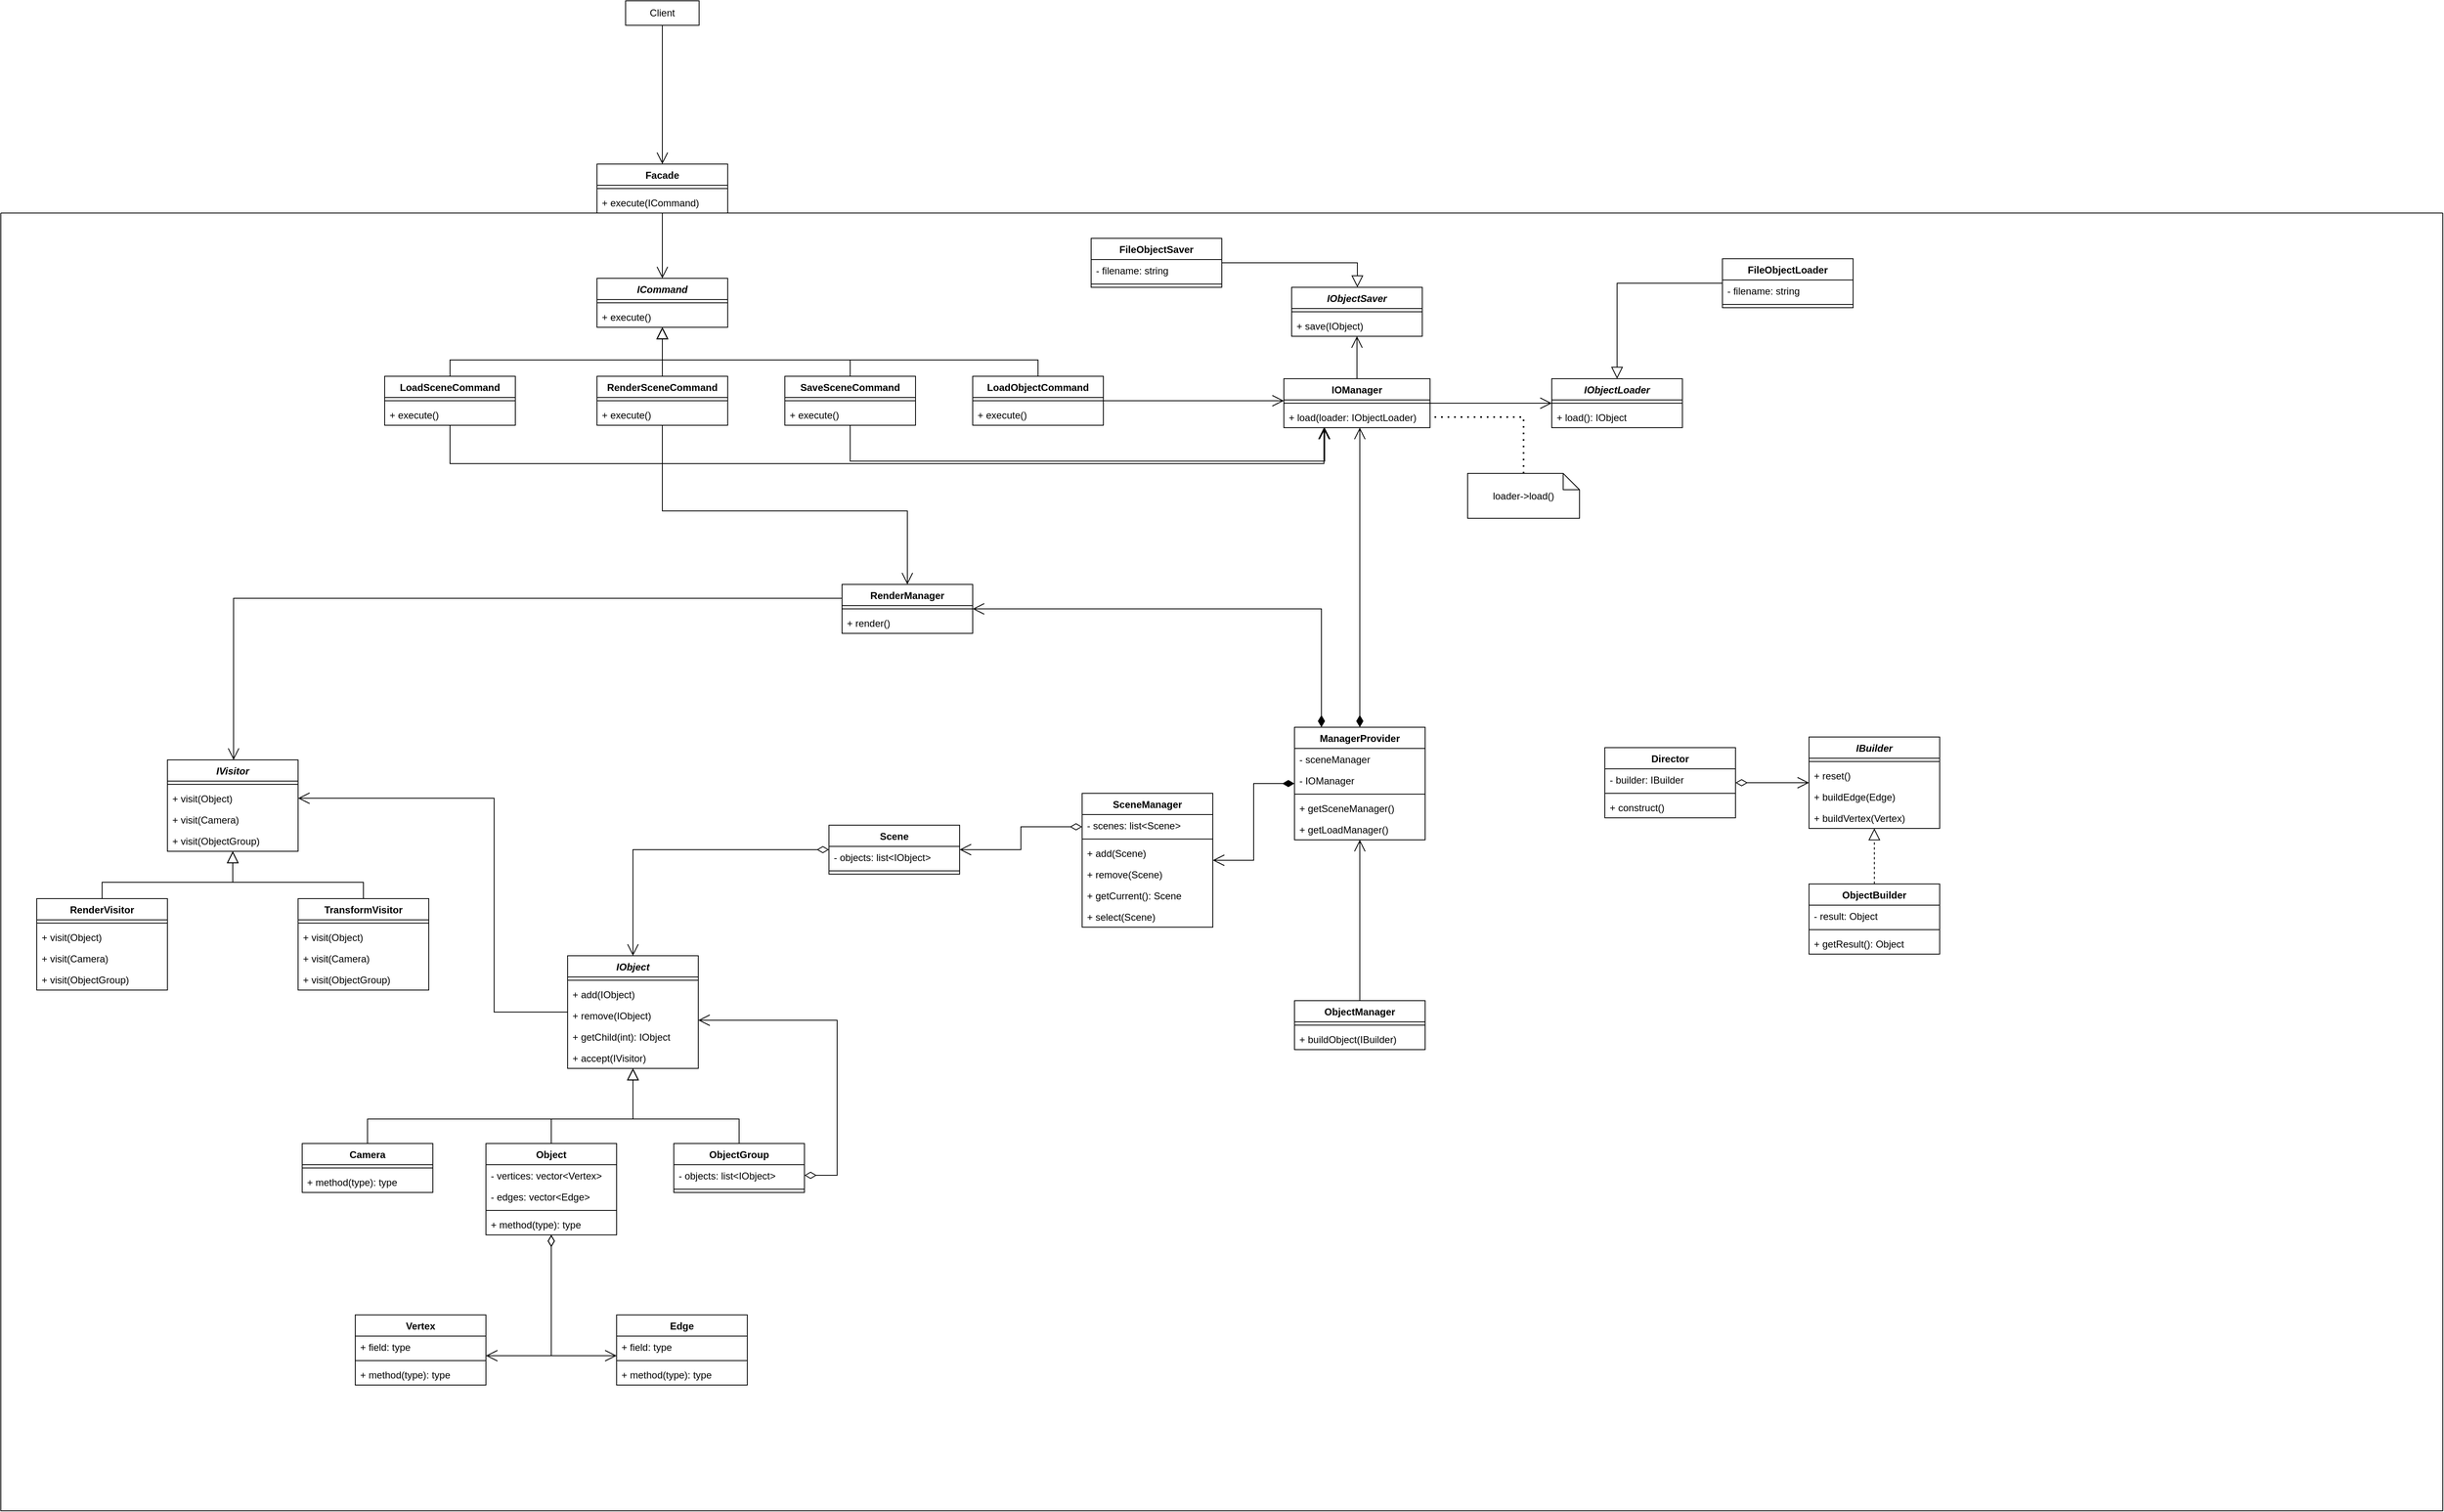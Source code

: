 <mxfile version="17.4.2" type="device"><diagram id="G_Q_PMHw7fxnpR6JD6iH" name="Page-1"><mxGraphModel dx="4063" dy="3311" grid="0" gridSize="10" guides="1" tooltips="1" connect="1" arrows="1" fold="1" page="0" pageScale="1" pageWidth="850" pageHeight="1100" math="0" shadow="0"><root><mxCell id="0"/><mxCell id="1" parent="0"/><mxCell id="bB6vlRDiRzzj8Xv2klCE-108" value="" style="swimlane;startSize=0;movable=0;" vertex="1" parent="1"><mxGeometry x="50" y="-310" width="2990" height="1590" as="geometry"/></mxCell><mxCell id="bB6vlRDiRzzj8Xv2klCE-117" value="ICommand" style="swimlane;fontStyle=3;align=center;verticalAlign=top;childLayout=stackLayout;horizontal=1;startSize=26;horizontalStack=0;resizeParent=1;resizeParentMax=0;resizeLast=0;collapsible=1;marginBottom=0;" vertex="1" parent="bB6vlRDiRzzj8Xv2klCE-108"><mxGeometry x="730" y="80" width="160" height="60" as="geometry"/></mxCell><mxCell id="bB6vlRDiRzzj8Xv2klCE-118" value="" style="line;strokeWidth=1;fillColor=none;align=left;verticalAlign=middle;spacingTop=-1;spacingLeft=3;spacingRight=3;rotatable=0;labelPosition=right;points=[];portConstraint=eastwest;" vertex="1" parent="bB6vlRDiRzzj8Xv2klCE-117"><mxGeometry y="26" width="160" height="8" as="geometry"/></mxCell><mxCell id="bB6vlRDiRzzj8Xv2klCE-119" value="+ execute()" style="text;strokeColor=none;fillColor=none;align=left;verticalAlign=top;spacingLeft=4;spacingRight=4;overflow=hidden;rotatable=0;points=[[0,0.5],[1,0.5]];portConstraint=eastwest;" vertex="1" parent="bB6vlRDiRzzj8Xv2klCE-117"><mxGeometry y="34" width="160" height="26" as="geometry"/></mxCell><mxCell id="bB6vlRDiRzzj8Xv2klCE-142" style="edgeStyle=orthogonalEdgeStyle;rounded=0;orthogonalLoop=1;jettySize=auto;html=1;startArrow=none;startFill=0;endArrow=block;endFill=0;startSize=12;endSize=12;" edge="1" parent="bB6vlRDiRzzj8Xv2klCE-108" source="bB6vlRDiRzzj8Xv2klCE-121" target="bB6vlRDiRzzj8Xv2klCE-117"><mxGeometry relative="1" as="geometry"><Array as="points"><mxPoint x="550" y="180"/><mxPoint x="810" y="180"/></Array></mxGeometry></mxCell><mxCell id="bB6vlRDiRzzj8Xv2klCE-186" style="edgeStyle=orthogonalEdgeStyle;rounded=0;orthogonalLoop=1;jettySize=auto;html=1;startArrow=none;startFill=0;endArrow=open;endFill=0;startSize=12;endSize=12;" edge="1" parent="bB6vlRDiRzzj8Xv2klCE-108" source="bB6vlRDiRzzj8Xv2klCE-121" target="bB6vlRDiRzzj8Xv2klCE-144"><mxGeometry relative="1" as="geometry"><Array as="points"><mxPoint x="550" y="307"/><mxPoint x="1620" y="307"/></Array></mxGeometry></mxCell><mxCell id="bB6vlRDiRzzj8Xv2klCE-121" value="LoadSceneCommand" style="swimlane;fontStyle=1;align=center;verticalAlign=top;childLayout=stackLayout;horizontal=1;startSize=26;horizontalStack=0;resizeParent=1;resizeParentMax=0;resizeLast=0;collapsible=1;marginBottom=0;" vertex="1" parent="bB6vlRDiRzzj8Xv2klCE-108"><mxGeometry x="470" y="200" width="160" height="60" as="geometry"/></mxCell><mxCell id="bB6vlRDiRzzj8Xv2klCE-122" value="" style="line;strokeWidth=1;fillColor=none;align=left;verticalAlign=middle;spacingTop=-1;spacingLeft=3;spacingRight=3;rotatable=0;labelPosition=right;points=[];portConstraint=eastwest;" vertex="1" parent="bB6vlRDiRzzj8Xv2klCE-121"><mxGeometry y="26" width="160" height="8" as="geometry"/></mxCell><mxCell id="bB6vlRDiRzzj8Xv2klCE-123" value="+ execute()" style="text;strokeColor=none;fillColor=none;align=left;verticalAlign=top;spacingLeft=4;spacingRight=4;overflow=hidden;rotatable=0;points=[[0,0.5],[1,0.5]];portConstraint=eastwest;" vertex="1" parent="bB6vlRDiRzzj8Xv2klCE-121"><mxGeometry y="34" width="160" height="26" as="geometry"/></mxCell><mxCell id="bB6vlRDiRzzj8Xv2klCE-130" style="edgeStyle=orthogonalEdgeStyle;rounded=0;orthogonalLoop=1;jettySize=auto;html=1;startArrow=none;startFill=0;endArrow=block;endFill=0;startSize=12;endSize=12;" edge="1" parent="bB6vlRDiRzzj8Xv2klCE-108" source="bB6vlRDiRzzj8Xv2klCE-124" target="bB6vlRDiRzzj8Xv2klCE-117"><mxGeometry relative="1" as="geometry"/></mxCell><mxCell id="bB6vlRDiRzzj8Xv2klCE-185" style="edgeStyle=orthogonalEdgeStyle;rounded=0;orthogonalLoop=1;jettySize=auto;html=1;startArrow=none;startFill=0;endArrow=open;endFill=0;startSize=12;endSize=12;" edge="1" parent="bB6vlRDiRzzj8Xv2klCE-108" source="bB6vlRDiRzzj8Xv2klCE-124" target="bB6vlRDiRzzj8Xv2klCE-177"><mxGeometry relative="1" as="geometry"><Array as="points"><mxPoint x="810" y="365"/><mxPoint x="1110" y="365"/></Array></mxGeometry></mxCell><mxCell id="bB6vlRDiRzzj8Xv2klCE-124" value="RenderSceneCommand" style="swimlane;fontStyle=1;align=center;verticalAlign=top;childLayout=stackLayout;horizontal=1;startSize=26;horizontalStack=0;resizeParent=1;resizeParentMax=0;resizeLast=0;collapsible=1;marginBottom=0;" vertex="1" parent="bB6vlRDiRzzj8Xv2klCE-108"><mxGeometry x="730" y="200" width="160" height="60" as="geometry"/></mxCell><mxCell id="bB6vlRDiRzzj8Xv2klCE-125" value="" style="line;strokeWidth=1;fillColor=none;align=left;verticalAlign=middle;spacingTop=-1;spacingLeft=3;spacingRight=3;rotatable=0;labelPosition=right;points=[];portConstraint=eastwest;" vertex="1" parent="bB6vlRDiRzzj8Xv2klCE-124"><mxGeometry y="26" width="160" height="8" as="geometry"/></mxCell><mxCell id="bB6vlRDiRzzj8Xv2klCE-126" value="+ execute()" style="text;strokeColor=none;fillColor=none;align=left;verticalAlign=top;spacingLeft=4;spacingRight=4;overflow=hidden;rotatable=0;points=[[0,0.5],[1,0.5]];portConstraint=eastwest;" vertex="1" parent="bB6vlRDiRzzj8Xv2klCE-124"><mxGeometry y="34" width="160" height="26" as="geometry"/></mxCell><mxCell id="bB6vlRDiRzzj8Xv2klCE-132" style="edgeStyle=orthogonalEdgeStyle;rounded=0;orthogonalLoop=1;jettySize=auto;html=1;startArrow=none;startFill=0;endArrow=block;endFill=0;startSize=12;endSize=12;" edge="1" parent="bB6vlRDiRzzj8Xv2klCE-108" source="bB6vlRDiRzzj8Xv2klCE-127" target="bB6vlRDiRzzj8Xv2klCE-117"><mxGeometry relative="1" as="geometry"><Array as="points"><mxPoint x="1270" y="180"/><mxPoint x="810" y="180"/></Array></mxGeometry></mxCell><mxCell id="bB6vlRDiRzzj8Xv2klCE-166" style="edgeStyle=orthogonalEdgeStyle;rounded=0;orthogonalLoop=1;jettySize=auto;html=1;startArrow=none;startFill=0;endArrow=open;endFill=0;startSize=12;endSize=12;" edge="1" parent="bB6vlRDiRzzj8Xv2klCE-108" source="bB6vlRDiRzzj8Xv2klCE-127" target="bB6vlRDiRzzj8Xv2klCE-144"><mxGeometry relative="1" as="geometry"><Array as="points"><mxPoint x="1523" y="230"/><mxPoint x="1523" y="230"/></Array></mxGeometry></mxCell><mxCell id="bB6vlRDiRzzj8Xv2klCE-127" value="LoadObjectCommand" style="swimlane;fontStyle=1;align=center;verticalAlign=top;childLayout=stackLayout;horizontal=1;startSize=26;horizontalStack=0;resizeParent=1;resizeParentMax=0;resizeLast=0;collapsible=1;marginBottom=0;" vertex="1" parent="bB6vlRDiRzzj8Xv2klCE-108"><mxGeometry x="1190" y="200" width="160" height="60" as="geometry"/></mxCell><mxCell id="bB6vlRDiRzzj8Xv2klCE-128" value="" style="line;strokeWidth=1;fillColor=none;align=left;verticalAlign=middle;spacingTop=-1;spacingLeft=3;spacingRight=3;rotatable=0;labelPosition=right;points=[];portConstraint=eastwest;" vertex="1" parent="bB6vlRDiRzzj8Xv2klCE-127"><mxGeometry y="26" width="160" height="8" as="geometry"/></mxCell><mxCell id="bB6vlRDiRzzj8Xv2klCE-129" value="+ execute()" style="text;strokeColor=none;fillColor=none;align=left;verticalAlign=top;spacingLeft=4;spacingRight=4;overflow=hidden;rotatable=0;points=[[0,0.5],[1,0.5]];portConstraint=eastwest;" vertex="1" parent="bB6vlRDiRzzj8Xv2klCE-127"><mxGeometry y="34" width="160" height="26" as="geometry"/></mxCell><mxCell id="bB6vlRDiRzzj8Xv2klCE-143" style="edgeStyle=orthogonalEdgeStyle;rounded=0;orthogonalLoop=1;jettySize=auto;html=1;startArrow=none;startFill=0;endArrow=block;endFill=0;startSize=12;endSize=12;" edge="1" parent="bB6vlRDiRzzj8Xv2klCE-108" source="bB6vlRDiRzzj8Xv2klCE-133" target="bB6vlRDiRzzj8Xv2klCE-117"><mxGeometry relative="1" as="geometry"><Array as="points"><mxPoint x="1040" y="180"/><mxPoint x="810" y="180"/></Array></mxGeometry></mxCell><mxCell id="bB6vlRDiRzzj8Xv2klCE-176" style="edgeStyle=orthogonalEdgeStyle;rounded=0;orthogonalLoop=1;jettySize=auto;html=1;startArrow=none;startFill=0;endArrow=open;endFill=0;startSize=12;endSize=12;" edge="1" parent="bB6vlRDiRzzj8Xv2klCE-108" source="bB6vlRDiRzzj8Xv2klCE-133" target="bB6vlRDiRzzj8Xv2klCE-144"><mxGeometry relative="1" as="geometry"><Array as="points"><mxPoint x="1040" y="304"/><mxPoint x="1621" y="304"/></Array></mxGeometry></mxCell><mxCell id="bB6vlRDiRzzj8Xv2klCE-133" value="SaveSceneCommand" style="swimlane;fontStyle=1;align=center;verticalAlign=top;childLayout=stackLayout;horizontal=1;startSize=26;horizontalStack=0;resizeParent=1;resizeParentMax=0;resizeLast=0;collapsible=1;marginBottom=0;" vertex="1" parent="bB6vlRDiRzzj8Xv2klCE-108"><mxGeometry x="960" y="200" width="160" height="60" as="geometry"/></mxCell><mxCell id="bB6vlRDiRzzj8Xv2klCE-134" value="" style="line;strokeWidth=1;fillColor=none;align=left;verticalAlign=middle;spacingTop=-1;spacingLeft=3;spacingRight=3;rotatable=0;labelPosition=right;points=[];portConstraint=eastwest;" vertex="1" parent="bB6vlRDiRzzj8Xv2klCE-133"><mxGeometry y="26" width="160" height="8" as="geometry"/></mxCell><mxCell id="bB6vlRDiRzzj8Xv2klCE-135" value="+ execute()" style="text;strokeColor=none;fillColor=none;align=left;verticalAlign=top;spacingLeft=4;spacingRight=4;overflow=hidden;rotatable=0;points=[[0,0.5],[1,0.5]];portConstraint=eastwest;" vertex="1" parent="bB6vlRDiRzzj8Xv2klCE-133"><mxGeometry y="34" width="160" height="26" as="geometry"/></mxCell><mxCell id="bB6vlRDiRzzj8Xv2klCE-1" value="Camera" style="swimlane;fontStyle=1;align=center;verticalAlign=top;childLayout=stackLayout;horizontal=1;startSize=26;horizontalStack=0;resizeParent=1;resizeParentMax=0;resizeLast=0;collapsible=1;marginBottom=0;" vertex="1" parent="bB6vlRDiRzzj8Xv2klCE-108"><mxGeometry x="369" y="1140" width="160" height="60" as="geometry"/></mxCell><mxCell id="bB6vlRDiRzzj8Xv2klCE-3" value="" style="line;strokeWidth=1;fillColor=none;align=left;verticalAlign=middle;spacingTop=-1;spacingLeft=3;spacingRight=3;rotatable=0;labelPosition=right;points=[];portConstraint=eastwest;" vertex="1" parent="bB6vlRDiRzzj8Xv2klCE-1"><mxGeometry y="26" width="160" height="8" as="geometry"/></mxCell><mxCell id="bB6vlRDiRzzj8Xv2klCE-4" value="+ method(type): type" style="text;strokeColor=none;fillColor=none;align=left;verticalAlign=top;spacingLeft=4;spacingRight=4;overflow=hidden;rotatable=0;points=[[0,0.5],[1,0.5]];portConstraint=eastwest;" vertex="1" parent="bB6vlRDiRzzj8Xv2klCE-1"><mxGeometry y="34" width="160" height="26" as="geometry"/></mxCell><mxCell id="bB6vlRDiRzzj8Xv2klCE-5" value="IObject" style="swimlane;fontStyle=3;align=center;verticalAlign=top;childLayout=stackLayout;horizontal=1;startSize=26;horizontalStack=0;resizeParent=1;resizeParentMax=0;resizeLast=0;collapsible=1;marginBottom=0;" vertex="1" parent="bB6vlRDiRzzj8Xv2klCE-108"><mxGeometry x="694" y="910" width="160" height="138" as="geometry"/></mxCell><mxCell id="bB6vlRDiRzzj8Xv2klCE-7" value="" style="line;strokeWidth=1;fillColor=none;align=left;verticalAlign=middle;spacingTop=-1;spacingLeft=3;spacingRight=3;rotatable=0;labelPosition=right;points=[];portConstraint=eastwest;" vertex="1" parent="bB6vlRDiRzzj8Xv2klCE-5"><mxGeometry y="26" width="160" height="8" as="geometry"/></mxCell><mxCell id="bB6vlRDiRzzj8Xv2klCE-8" value="+ add(IObject)" style="text;strokeColor=none;fillColor=none;align=left;verticalAlign=top;spacingLeft=4;spacingRight=4;overflow=hidden;rotatable=0;points=[[0,0.5],[1,0.5]];portConstraint=eastwest;" vertex="1" parent="bB6vlRDiRzzj8Xv2klCE-5"><mxGeometry y="34" width="160" height="26" as="geometry"/></mxCell><mxCell id="bB6vlRDiRzzj8Xv2klCE-25" value="+ remove(IObject)" style="text;strokeColor=none;fillColor=none;align=left;verticalAlign=top;spacingLeft=4;spacingRight=4;overflow=hidden;rotatable=0;points=[[0,0.5],[1,0.5]];portConstraint=eastwest;" vertex="1" parent="bB6vlRDiRzzj8Xv2klCE-5"><mxGeometry y="60" width="160" height="26" as="geometry"/></mxCell><mxCell id="bB6vlRDiRzzj8Xv2klCE-26" value="+ getChild(int): IObject" style="text;strokeColor=none;fillColor=none;align=left;verticalAlign=top;spacingLeft=4;spacingRight=4;overflow=hidden;rotatable=0;points=[[0,0.5],[1,0.5]];portConstraint=eastwest;" vertex="1" parent="bB6vlRDiRzzj8Xv2klCE-5"><mxGeometry y="86" width="160" height="26" as="geometry"/></mxCell><mxCell id="bB6vlRDiRzzj8Xv2klCE-54" value="+ accept(IVisitor)" style="text;strokeColor=none;fillColor=none;align=left;verticalAlign=top;spacingLeft=4;spacingRight=4;overflow=hidden;rotatable=0;points=[[0,0.5],[1,0.5]];portConstraint=eastwest;" vertex="1" parent="bB6vlRDiRzzj8Xv2klCE-5"><mxGeometry y="112" width="160" height="26" as="geometry"/></mxCell><mxCell id="bB6vlRDiRzzj8Xv2klCE-28" style="edgeStyle=orthogonalEdgeStyle;rounded=0;orthogonalLoop=1;jettySize=auto;html=1;startArrow=none;startFill=0;endArrow=block;endFill=0;startSize=12;endSize=12;" edge="1" parent="bB6vlRDiRzzj8Xv2klCE-108" source="bB6vlRDiRzzj8Xv2klCE-1" target="bB6vlRDiRzzj8Xv2klCE-5"><mxGeometry relative="1" as="geometry"><Array as="points"><mxPoint x="449" y="1110"/><mxPoint x="774" y="1110"/></Array></mxGeometry></mxCell><mxCell id="bB6vlRDiRzzj8Xv2klCE-27" style="edgeStyle=orthogonalEdgeStyle;rounded=0;orthogonalLoop=1;jettySize=auto;html=1;startArrow=diamondThin;startFill=0;endArrow=open;endFill=0;startSize=12;endSize=12;" edge="1" parent="bB6vlRDiRzzj8Xv2klCE-108" source="bB6vlRDiRzzj8Xv2klCE-9" target="bB6vlRDiRzzj8Xv2klCE-5"><mxGeometry relative="1" as="geometry"/></mxCell><mxCell id="bB6vlRDiRzzj8Xv2klCE-9" value="Scene" style="swimlane;fontStyle=1;align=center;verticalAlign=top;childLayout=stackLayout;horizontal=1;startSize=26;horizontalStack=0;resizeParent=1;resizeParentMax=0;resizeLast=0;collapsible=1;marginBottom=0;" vertex="1" parent="bB6vlRDiRzzj8Xv2klCE-108"><mxGeometry x="1014" y="750" width="160" height="60" as="geometry"/></mxCell><mxCell id="bB6vlRDiRzzj8Xv2klCE-10" value="- objects: list&lt;IObject&gt;" style="text;strokeColor=none;fillColor=none;align=left;verticalAlign=top;spacingLeft=4;spacingRight=4;overflow=hidden;rotatable=0;points=[[0,0.5],[1,0.5]];portConstraint=eastwest;" vertex="1" parent="bB6vlRDiRzzj8Xv2klCE-9"><mxGeometry y="26" width="160" height="26" as="geometry"/></mxCell><mxCell id="bB6vlRDiRzzj8Xv2klCE-11" value="" style="line;strokeWidth=1;fillColor=none;align=left;verticalAlign=middle;spacingTop=-1;spacingLeft=3;spacingRight=3;rotatable=0;labelPosition=right;points=[];portConstraint=eastwest;" vertex="1" parent="bB6vlRDiRzzj8Xv2klCE-9"><mxGeometry y="52" width="160" height="8" as="geometry"/></mxCell><mxCell id="bB6vlRDiRzzj8Xv2klCE-22" style="edgeStyle=orthogonalEdgeStyle;rounded=0;orthogonalLoop=1;jettySize=auto;html=1;startArrow=none;startFill=0;endArrow=block;endFill=0;startSize=12;endSize=12;" edge="1" parent="bB6vlRDiRzzj8Xv2klCE-108" source="bB6vlRDiRzzj8Xv2klCE-13" target="bB6vlRDiRzzj8Xv2klCE-5"><mxGeometry relative="1" as="geometry"><Array as="points"><mxPoint x="674" y="1110"/><mxPoint x="774" y="1110"/></Array></mxGeometry></mxCell><mxCell id="bB6vlRDiRzzj8Xv2klCE-13" value="Object" style="swimlane;fontStyle=1;align=center;verticalAlign=top;childLayout=stackLayout;horizontal=1;startSize=26;horizontalStack=0;resizeParent=1;resizeParentMax=0;resizeLast=0;collapsible=1;marginBottom=0;" vertex="1" parent="bB6vlRDiRzzj8Xv2klCE-108"><mxGeometry x="594" y="1140" width="160" height="112" as="geometry"/></mxCell><mxCell id="bB6vlRDiRzzj8Xv2klCE-71" value="- vertices: vector&lt;Vertex&gt;" style="text;strokeColor=none;fillColor=none;align=left;verticalAlign=top;spacingLeft=4;spacingRight=4;overflow=hidden;rotatable=0;points=[[0,0.5],[1,0.5]];portConstraint=eastwest;" vertex="1" parent="bB6vlRDiRzzj8Xv2klCE-13"><mxGeometry y="26" width="160" height="26" as="geometry"/></mxCell><mxCell id="bB6vlRDiRzzj8Xv2klCE-72" value="- edges: vector&lt;Edge&gt;" style="text;strokeColor=none;fillColor=none;align=left;verticalAlign=top;spacingLeft=4;spacingRight=4;overflow=hidden;rotatable=0;points=[[0,0.5],[1,0.5]];portConstraint=eastwest;" vertex="1" parent="bB6vlRDiRzzj8Xv2klCE-13"><mxGeometry y="52" width="160" height="26" as="geometry"/></mxCell><mxCell id="bB6vlRDiRzzj8Xv2klCE-15" value="" style="line;strokeWidth=1;fillColor=none;align=left;verticalAlign=middle;spacingTop=-1;spacingLeft=3;spacingRight=3;rotatable=0;labelPosition=right;points=[];portConstraint=eastwest;" vertex="1" parent="bB6vlRDiRzzj8Xv2klCE-13"><mxGeometry y="78" width="160" height="8" as="geometry"/></mxCell><mxCell id="bB6vlRDiRzzj8Xv2klCE-16" value="+ method(type): type" style="text;strokeColor=none;fillColor=none;align=left;verticalAlign=top;spacingLeft=4;spacingRight=4;overflow=hidden;rotatable=0;points=[[0,0.5],[1,0.5]];portConstraint=eastwest;" vertex="1" parent="bB6vlRDiRzzj8Xv2klCE-13"><mxGeometry y="86" width="160" height="26" as="geometry"/></mxCell><mxCell id="bB6vlRDiRzzj8Xv2klCE-21" style="edgeStyle=orthogonalEdgeStyle;rounded=0;orthogonalLoop=1;jettySize=auto;html=1;entryX=1;entryY=0.5;entryDx=0;entryDy=0;exitX=1;exitY=0.5;exitDx=0;exitDy=0;endSize=12;startSize=12;endArrow=open;endFill=0;startArrow=diamondThin;startFill=0;" edge="1" parent="bB6vlRDiRzzj8Xv2klCE-108" source="bB6vlRDiRzzj8Xv2klCE-18"><mxGeometry relative="1" as="geometry"><mxPoint x="854" y="989" as="targetPoint"/><Array as="points"><mxPoint x="1024" y="1179"/><mxPoint x="1024" y="989"/></Array></mxGeometry></mxCell><mxCell id="bB6vlRDiRzzj8Xv2klCE-24" style="edgeStyle=orthogonalEdgeStyle;rounded=0;orthogonalLoop=1;jettySize=auto;html=1;exitX=0.5;exitY=0;exitDx=0;exitDy=0;startArrow=none;startFill=0;endArrow=block;endFill=0;startSize=12;endSize=12;" edge="1" parent="bB6vlRDiRzzj8Xv2klCE-108" source="bB6vlRDiRzzj8Xv2klCE-17" target="bB6vlRDiRzzj8Xv2klCE-5"><mxGeometry relative="1" as="geometry"><Array as="points"><mxPoint x="904" y="1110"/><mxPoint x="774" y="1110"/></Array></mxGeometry></mxCell><mxCell id="bB6vlRDiRzzj8Xv2klCE-17" value="ObjectGroup" style="swimlane;fontStyle=1;align=center;verticalAlign=top;childLayout=stackLayout;horizontal=1;startSize=26;horizontalStack=0;resizeParent=1;resizeParentMax=0;resizeLast=0;collapsible=1;marginBottom=0;" vertex="1" parent="bB6vlRDiRzzj8Xv2klCE-108"><mxGeometry x="824" y="1140" width="160" height="60" as="geometry"/></mxCell><mxCell id="bB6vlRDiRzzj8Xv2klCE-18" value="- objects: list&lt;IObject&gt;" style="text;strokeColor=none;fillColor=none;align=left;verticalAlign=top;spacingLeft=4;spacingRight=4;overflow=hidden;rotatable=0;points=[[0,0.5],[1,0.5]];portConstraint=eastwest;" vertex="1" parent="bB6vlRDiRzzj8Xv2klCE-17"><mxGeometry y="26" width="160" height="26" as="geometry"/></mxCell><mxCell id="bB6vlRDiRzzj8Xv2klCE-19" value="" style="line;strokeWidth=1;fillColor=none;align=left;verticalAlign=middle;spacingTop=-1;spacingLeft=3;spacingRight=3;rotatable=0;labelPosition=right;points=[];portConstraint=eastwest;" vertex="1" parent="bB6vlRDiRzzj8Xv2klCE-17"><mxGeometry y="52" width="160" height="8" as="geometry"/></mxCell><mxCell id="bB6vlRDiRzzj8Xv2klCE-29" value="IVisitor" style="swimlane;fontStyle=3;align=center;verticalAlign=top;childLayout=stackLayout;horizontal=1;startSize=26;horizontalStack=0;resizeParent=1;resizeParentMax=0;resizeLast=0;collapsible=1;marginBottom=0;" vertex="1" parent="bB6vlRDiRzzj8Xv2klCE-108"><mxGeometry x="204" y="670" width="160" height="112" as="geometry"/></mxCell><mxCell id="bB6vlRDiRzzj8Xv2klCE-31" value="" style="line;strokeWidth=1;fillColor=none;align=left;verticalAlign=middle;spacingTop=-1;spacingLeft=3;spacingRight=3;rotatable=0;labelPosition=right;points=[];portConstraint=eastwest;" vertex="1" parent="bB6vlRDiRzzj8Xv2klCE-29"><mxGeometry y="26" width="160" height="8" as="geometry"/></mxCell><mxCell id="bB6vlRDiRzzj8Xv2klCE-32" value="+ visit(Object)" style="text;strokeColor=none;fillColor=none;align=left;verticalAlign=top;spacingLeft=4;spacingRight=4;overflow=hidden;rotatable=0;points=[[0,0.5],[1,0.5]];portConstraint=eastwest;" vertex="1" parent="bB6vlRDiRzzj8Xv2klCE-29"><mxGeometry y="34" width="160" height="26" as="geometry"/></mxCell><mxCell id="bB6vlRDiRzzj8Xv2klCE-33" value="+ visit(Camera)" style="text;strokeColor=none;fillColor=none;align=left;verticalAlign=top;spacingLeft=4;spacingRight=4;overflow=hidden;rotatable=0;points=[[0,0.5],[1,0.5]];portConstraint=eastwest;" vertex="1" parent="bB6vlRDiRzzj8Xv2klCE-29"><mxGeometry y="60" width="160" height="26" as="geometry"/></mxCell><mxCell id="bB6vlRDiRzzj8Xv2klCE-34" value="+ visit(ObjectGroup)" style="text;strokeColor=none;fillColor=none;align=left;verticalAlign=top;spacingLeft=4;spacingRight=4;overflow=hidden;rotatable=0;points=[[0,0.5],[1,0.5]];portConstraint=eastwest;" vertex="1" parent="bB6vlRDiRzzj8Xv2klCE-29"><mxGeometry y="86" width="160" height="26" as="geometry"/></mxCell><mxCell id="bB6vlRDiRzzj8Xv2klCE-49" style="edgeStyle=orthogonalEdgeStyle;rounded=0;orthogonalLoop=1;jettySize=auto;html=1;startArrow=none;startFill=0;endArrow=block;endFill=0;startSize=12;endSize=12;" edge="1" parent="bB6vlRDiRzzj8Xv2klCE-108" source="bB6vlRDiRzzj8Xv2klCE-39" target="bB6vlRDiRzzj8Xv2klCE-29"><mxGeometry relative="1" as="geometry"><Array as="points"><mxPoint x="124" y="820"/><mxPoint x="284" y="820"/></Array></mxGeometry></mxCell><mxCell id="bB6vlRDiRzzj8Xv2klCE-39" value="RenderVisitor" style="swimlane;fontStyle=1;align=center;verticalAlign=top;childLayout=stackLayout;horizontal=1;startSize=26;horizontalStack=0;resizeParent=1;resizeParentMax=0;resizeLast=0;collapsible=1;marginBottom=0;" vertex="1" parent="bB6vlRDiRzzj8Xv2klCE-108"><mxGeometry x="44" y="840" width="160" height="112" as="geometry"/></mxCell><mxCell id="bB6vlRDiRzzj8Xv2klCE-40" value="" style="line;strokeWidth=1;fillColor=none;align=left;verticalAlign=middle;spacingTop=-1;spacingLeft=3;spacingRight=3;rotatable=0;labelPosition=right;points=[];portConstraint=eastwest;" vertex="1" parent="bB6vlRDiRzzj8Xv2klCE-39"><mxGeometry y="26" width="160" height="8" as="geometry"/></mxCell><mxCell id="bB6vlRDiRzzj8Xv2klCE-41" value="+ visit(Object)" style="text;strokeColor=none;fillColor=none;align=left;verticalAlign=top;spacingLeft=4;spacingRight=4;overflow=hidden;rotatable=0;points=[[0,0.5],[1,0.5]];portConstraint=eastwest;" vertex="1" parent="bB6vlRDiRzzj8Xv2klCE-39"><mxGeometry y="34" width="160" height="26" as="geometry"/></mxCell><mxCell id="bB6vlRDiRzzj8Xv2klCE-42" value="+ visit(Camera)" style="text;strokeColor=none;fillColor=none;align=left;verticalAlign=top;spacingLeft=4;spacingRight=4;overflow=hidden;rotatable=0;points=[[0,0.5],[1,0.5]];portConstraint=eastwest;" vertex="1" parent="bB6vlRDiRzzj8Xv2klCE-39"><mxGeometry y="60" width="160" height="26" as="geometry"/></mxCell><mxCell id="bB6vlRDiRzzj8Xv2klCE-43" value="+ visit(ObjectGroup)" style="text;strokeColor=none;fillColor=none;align=left;verticalAlign=top;spacingLeft=4;spacingRight=4;overflow=hidden;rotatable=0;points=[[0,0.5],[1,0.5]];portConstraint=eastwest;" vertex="1" parent="bB6vlRDiRzzj8Xv2klCE-39"><mxGeometry y="86" width="160" height="26" as="geometry"/></mxCell><mxCell id="bB6vlRDiRzzj8Xv2klCE-51" style="edgeStyle=orthogonalEdgeStyle;rounded=0;orthogonalLoop=1;jettySize=auto;html=1;startArrow=none;startFill=0;endArrow=block;endFill=0;startSize=12;endSize=12;" edge="1" parent="bB6vlRDiRzzj8Xv2klCE-108" source="bB6vlRDiRzzj8Xv2klCE-44" target="bB6vlRDiRzzj8Xv2klCE-29"><mxGeometry relative="1" as="geometry"><Array as="points"><mxPoint x="444" y="820"/><mxPoint x="284" y="820"/></Array></mxGeometry></mxCell><mxCell id="bB6vlRDiRzzj8Xv2klCE-44" value="TransformVisitor" style="swimlane;fontStyle=1;align=center;verticalAlign=top;childLayout=stackLayout;horizontal=1;startSize=26;horizontalStack=0;resizeParent=1;resizeParentMax=0;resizeLast=0;collapsible=1;marginBottom=0;" vertex="1" parent="bB6vlRDiRzzj8Xv2klCE-108"><mxGeometry x="364" y="840" width="160" height="112" as="geometry"/></mxCell><mxCell id="bB6vlRDiRzzj8Xv2klCE-45" value="" style="line;strokeWidth=1;fillColor=none;align=left;verticalAlign=middle;spacingTop=-1;spacingLeft=3;spacingRight=3;rotatable=0;labelPosition=right;points=[];portConstraint=eastwest;" vertex="1" parent="bB6vlRDiRzzj8Xv2klCE-44"><mxGeometry y="26" width="160" height="8" as="geometry"/></mxCell><mxCell id="bB6vlRDiRzzj8Xv2klCE-46" value="+ visit(Object)" style="text;strokeColor=none;fillColor=none;align=left;verticalAlign=top;spacingLeft=4;spacingRight=4;overflow=hidden;rotatable=0;points=[[0,0.5],[1,0.5]];portConstraint=eastwest;" vertex="1" parent="bB6vlRDiRzzj8Xv2klCE-44"><mxGeometry y="34" width="160" height="26" as="geometry"/></mxCell><mxCell id="bB6vlRDiRzzj8Xv2klCE-47" value="+ visit(Camera)" style="text;strokeColor=none;fillColor=none;align=left;verticalAlign=top;spacingLeft=4;spacingRight=4;overflow=hidden;rotatable=0;points=[[0,0.5],[1,0.5]];portConstraint=eastwest;" vertex="1" parent="bB6vlRDiRzzj8Xv2klCE-44"><mxGeometry y="60" width="160" height="26" as="geometry"/></mxCell><mxCell id="bB6vlRDiRzzj8Xv2klCE-48" value="+ visit(ObjectGroup)" style="text;strokeColor=none;fillColor=none;align=left;verticalAlign=top;spacingLeft=4;spacingRight=4;overflow=hidden;rotatable=0;points=[[0,0.5],[1,0.5]];portConstraint=eastwest;" vertex="1" parent="bB6vlRDiRzzj8Xv2klCE-44"><mxGeometry y="86" width="160" height="26" as="geometry"/></mxCell><mxCell id="bB6vlRDiRzzj8Xv2klCE-55" style="edgeStyle=orthogonalEdgeStyle;rounded=0;orthogonalLoop=1;jettySize=auto;html=1;startArrow=none;startFill=0;endArrow=open;endFill=0;startSize=12;endSize=12;" edge="1" parent="bB6vlRDiRzzj8Xv2klCE-108" source="bB6vlRDiRzzj8Xv2klCE-5" target="bB6vlRDiRzzj8Xv2klCE-32"><mxGeometry relative="1" as="geometry"><Array as="points"><mxPoint x="604" y="979"/><mxPoint x="604" y="717"/></Array></mxGeometry></mxCell><mxCell id="bB6vlRDiRzzj8Xv2klCE-81" style="edgeStyle=orthogonalEdgeStyle;rounded=0;orthogonalLoop=1;jettySize=auto;html=1;startArrow=diamondThin;startFill=0;endArrow=open;endFill=0;startSize=12;endSize=12;" edge="1" parent="bB6vlRDiRzzj8Xv2klCE-108" source="bB6vlRDiRzzj8Xv2klCE-13" target="bB6vlRDiRzzj8Xv2klCE-73"><mxGeometry relative="1" as="geometry"><Array as="points"><mxPoint x="674" y="1400"/></Array></mxGeometry></mxCell><mxCell id="bB6vlRDiRzzj8Xv2klCE-73" value="Vertex" style="swimlane;fontStyle=1;align=center;verticalAlign=top;childLayout=stackLayout;horizontal=1;startSize=26;horizontalStack=0;resizeParent=1;resizeParentMax=0;resizeLast=0;collapsible=1;marginBottom=0;" vertex="1" parent="bB6vlRDiRzzj8Xv2klCE-108"><mxGeometry x="434" y="1350" width="160" height="86" as="geometry"/></mxCell><mxCell id="bB6vlRDiRzzj8Xv2klCE-74" value="+ field: type" style="text;strokeColor=none;fillColor=none;align=left;verticalAlign=top;spacingLeft=4;spacingRight=4;overflow=hidden;rotatable=0;points=[[0,0.5],[1,0.5]];portConstraint=eastwest;" vertex="1" parent="bB6vlRDiRzzj8Xv2klCE-73"><mxGeometry y="26" width="160" height="26" as="geometry"/></mxCell><mxCell id="bB6vlRDiRzzj8Xv2klCE-75" value="" style="line;strokeWidth=1;fillColor=none;align=left;verticalAlign=middle;spacingTop=-1;spacingLeft=3;spacingRight=3;rotatable=0;labelPosition=right;points=[];portConstraint=eastwest;" vertex="1" parent="bB6vlRDiRzzj8Xv2klCE-73"><mxGeometry y="52" width="160" height="8" as="geometry"/></mxCell><mxCell id="bB6vlRDiRzzj8Xv2klCE-76" value="+ method(type): type" style="text;strokeColor=none;fillColor=none;align=left;verticalAlign=top;spacingLeft=4;spacingRight=4;overflow=hidden;rotatable=0;points=[[0,0.5],[1,0.5]];portConstraint=eastwest;" vertex="1" parent="bB6vlRDiRzzj8Xv2klCE-73"><mxGeometry y="60" width="160" height="26" as="geometry"/></mxCell><mxCell id="bB6vlRDiRzzj8Xv2klCE-77" value="Edge" style="swimlane;fontStyle=1;align=center;verticalAlign=top;childLayout=stackLayout;horizontal=1;startSize=26;horizontalStack=0;resizeParent=1;resizeParentMax=0;resizeLast=0;collapsible=1;marginBottom=0;" vertex="1" parent="bB6vlRDiRzzj8Xv2klCE-108"><mxGeometry x="754" y="1350" width="160" height="86" as="geometry"/></mxCell><mxCell id="bB6vlRDiRzzj8Xv2klCE-78" value="+ field: type" style="text;strokeColor=none;fillColor=none;align=left;verticalAlign=top;spacingLeft=4;spacingRight=4;overflow=hidden;rotatable=0;points=[[0,0.5],[1,0.5]];portConstraint=eastwest;" vertex="1" parent="bB6vlRDiRzzj8Xv2klCE-77"><mxGeometry y="26" width="160" height="26" as="geometry"/></mxCell><mxCell id="bB6vlRDiRzzj8Xv2klCE-79" value="" style="line;strokeWidth=1;fillColor=none;align=left;verticalAlign=middle;spacingTop=-1;spacingLeft=3;spacingRight=3;rotatable=0;labelPosition=right;points=[];portConstraint=eastwest;" vertex="1" parent="bB6vlRDiRzzj8Xv2klCE-77"><mxGeometry y="52" width="160" height="8" as="geometry"/></mxCell><mxCell id="bB6vlRDiRzzj8Xv2klCE-80" value="+ method(type): type" style="text;strokeColor=none;fillColor=none;align=left;verticalAlign=top;spacingLeft=4;spacingRight=4;overflow=hidden;rotatable=0;points=[[0,0.5],[1,0.5]];portConstraint=eastwest;" vertex="1" parent="bB6vlRDiRzzj8Xv2klCE-77"><mxGeometry y="60" width="160" height="26" as="geometry"/></mxCell><mxCell id="bB6vlRDiRzzj8Xv2klCE-88" value="ObjectBuilder" style="swimlane;fontStyle=1;align=center;verticalAlign=top;childLayout=stackLayout;horizontal=1;startSize=26;horizontalStack=0;resizeParent=1;resizeParentMax=0;resizeLast=0;collapsible=1;marginBottom=0;" vertex="1" parent="bB6vlRDiRzzj8Xv2klCE-108"><mxGeometry x="2214" y="822" width="160" height="86" as="geometry"/></mxCell><mxCell id="bB6vlRDiRzzj8Xv2klCE-89" value="- result: Object" style="text;strokeColor=none;fillColor=none;align=left;verticalAlign=top;spacingLeft=4;spacingRight=4;overflow=hidden;rotatable=0;points=[[0,0.5],[1,0.5]];portConstraint=eastwest;" vertex="1" parent="bB6vlRDiRzzj8Xv2klCE-88"><mxGeometry y="26" width="160" height="26" as="geometry"/></mxCell><mxCell id="bB6vlRDiRzzj8Xv2klCE-90" value="" style="line;strokeWidth=1;fillColor=none;align=left;verticalAlign=middle;spacingTop=-1;spacingLeft=3;spacingRight=3;rotatable=0;labelPosition=right;points=[];portConstraint=eastwest;" vertex="1" parent="bB6vlRDiRzzj8Xv2klCE-88"><mxGeometry y="52" width="160" height="8" as="geometry"/></mxCell><mxCell id="bB6vlRDiRzzj8Xv2klCE-91" value="+ getResult(): Object" style="text;strokeColor=none;fillColor=none;align=left;verticalAlign=top;spacingLeft=4;spacingRight=4;overflow=hidden;rotatable=0;points=[[0,0.5],[1,0.5]];portConstraint=eastwest;" vertex="1" parent="bB6vlRDiRzzj8Xv2klCE-88"><mxGeometry y="60" width="160" height="26" as="geometry"/></mxCell><mxCell id="bB6vlRDiRzzj8Xv2klCE-82" style="edgeStyle=orthogonalEdgeStyle;rounded=0;orthogonalLoop=1;jettySize=auto;html=1;startArrow=diamondThin;startFill=0;endArrow=open;endFill=0;startSize=12;endSize=12;" edge="1" parent="bB6vlRDiRzzj8Xv2klCE-108" source="bB6vlRDiRzzj8Xv2klCE-13" target="bB6vlRDiRzzj8Xv2klCE-77"><mxGeometry relative="1" as="geometry"><Array as="points"><mxPoint x="674" y="1400"/></Array></mxGeometry></mxCell><mxCell id="bB6vlRDiRzzj8Xv2klCE-101" style="edgeStyle=orthogonalEdgeStyle;rounded=0;orthogonalLoop=1;jettySize=auto;html=1;startArrow=diamondThin;startFill=0;endArrow=open;endFill=0;startSize=12;endSize=12;" edge="1" parent="bB6vlRDiRzzj8Xv2klCE-108" source="bB6vlRDiRzzj8Xv2klCE-94" target="bB6vlRDiRzzj8Xv2klCE-9"><mxGeometry relative="1" as="geometry"><Array as="points"><mxPoint x="1249" y="752"/><mxPoint x="1249" y="780"/></Array></mxGeometry></mxCell><mxCell id="bB6vlRDiRzzj8Xv2klCE-56" value="IObjectLoader" style="swimlane;fontStyle=3;align=center;verticalAlign=top;childLayout=stackLayout;horizontal=1;startSize=26;horizontalStack=0;resizeParent=1;resizeParentMax=0;resizeLast=0;collapsible=1;marginBottom=0;" vertex="1" parent="bB6vlRDiRzzj8Xv2klCE-108"><mxGeometry x="1899" y="203" width="160" height="60" as="geometry"/></mxCell><mxCell id="bB6vlRDiRzzj8Xv2klCE-58" value="" style="line;strokeWidth=1;fillColor=none;align=left;verticalAlign=middle;spacingTop=-1;spacingLeft=3;spacingRight=3;rotatable=0;labelPosition=right;points=[];portConstraint=eastwest;" vertex="1" parent="bB6vlRDiRzzj8Xv2klCE-56"><mxGeometry y="26" width="160" height="8" as="geometry"/></mxCell><mxCell id="bB6vlRDiRzzj8Xv2klCE-59" value="+ load(): IObject" style="text;strokeColor=none;fillColor=none;align=left;verticalAlign=top;spacingLeft=4;spacingRight=4;overflow=hidden;rotatable=0;points=[[0,0.5],[1,0.5]];portConstraint=eastwest;" vertex="1" parent="bB6vlRDiRzzj8Xv2klCE-56"><mxGeometry y="34" width="160" height="26" as="geometry"/></mxCell><mxCell id="bB6vlRDiRzzj8Xv2klCE-64" style="edgeStyle=orthogonalEdgeStyle;rounded=0;orthogonalLoop=1;jettySize=auto;html=1;startArrow=none;startFill=0;endArrow=block;endFill=0;startSize=12;endSize=12;" edge="1" parent="bB6vlRDiRzzj8Xv2klCE-108" source="bB6vlRDiRzzj8Xv2klCE-60" target="bB6vlRDiRzzj8Xv2klCE-56"><mxGeometry relative="1" as="geometry"/></mxCell><mxCell id="bB6vlRDiRzzj8Xv2klCE-60" value="FileObjectLoader" style="swimlane;fontStyle=1;align=center;verticalAlign=top;childLayout=stackLayout;horizontal=1;startSize=26;horizontalStack=0;resizeParent=1;resizeParentMax=0;resizeLast=0;collapsible=1;marginBottom=0;" vertex="1" parent="bB6vlRDiRzzj8Xv2klCE-108"><mxGeometry x="2108" y="56" width="160" height="60" as="geometry"/></mxCell><mxCell id="bB6vlRDiRzzj8Xv2klCE-61" value="- filename: string" style="text;strokeColor=none;fillColor=none;align=left;verticalAlign=top;spacingLeft=4;spacingRight=4;overflow=hidden;rotatable=0;points=[[0,0.5],[1,0.5]];portConstraint=eastwest;" vertex="1" parent="bB6vlRDiRzzj8Xv2klCE-60"><mxGeometry y="26" width="160" height="26" as="geometry"/></mxCell><mxCell id="bB6vlRDiRzzj8Xv2klCE-62" value="" style="line;strokeWidth=1;fillColor=none;align=left;verticalAlign=middle;spacingTop=-1;spacingLeft=3;spacingRight=3;rotatable=0;labelPosition=right;points=[];portConstraint=eastwest;" vertex="1" parent="bB6vlRDiRzzj8Xv2klCE-60"><mxGeometry y="52" width="160" height="8" as="geometry"/></mxCell><mxCell id="bB6vlRDiRzzj8Xv2klCE-165" style="edgeStyle=orthogonalEdgeStyle;rounded=0;orthogonalLoop=1;jettySize=auto;html=1;startArrow=diamondThin;startFill=1;endArrow=open;endFill=0;startSize=12;endSize=12;" edge="1" parent="bB6vlRDiRzzj8Xv2klCE-108" source="bB6vlRDiRzzj8Xv2klCE-152" target="bB6vlRDiRzzj8Xv2klCE-94"><mxGeometry relative="1" as="geometry"/></mxCell><mxCell id="bB6vlRDiRzzj8Xv2klCE-94" value="SceneManager" style="swimlane;fontStyle=1;align=center;verticalAlign=top;childLayout=stackLayout;horizontal=1;startSize=26;horizontalStack=0;resizeParent=1;resizeParentMax=0;resizeLast=0;collapsible=1;marginBottom=0;" vertex="1" parent="bB6vlRDiRzzj8Xv2klCE-108"><mxGeometry x="1324" y="711" width="160" height="164" as="geometry"/></mxCell><mxCell id="bB6vlRDiRzzj8Xv2klCE-95" value="- scenes: list&lt;Scene&gt;" style="text;strokeColor=none;fillColor=none;align=left;verticalAlign=top;spacingLeft=4;spacingRight=4;overflow=hidden;rotatable=0;points=[[0,0.5],[1,0.5]];portConstraint=eastwest;" vertex="1" parent="bB6vlRDiRzzj8Xv2klCE-94"><mxGeometry y="26" width="160" height="26" as="geometry"/></mxCell><mxCell id="bB6vlRDiRzzj8Xv2klCE-96" value="" style="line;strokeWidth=1;fillColor=none;align=left;verticalAlign=middle;spacingTop=-1;spacingLeft=3;spacingRight=3;rotatable=0;labelPosition=right;points=[];portConstraint=eastwest;" vertex="1" parent="bB6vlRDiRzzj8Xv2klCE-94"><mxGeometry y="52" width="160" height="8" as="geometry"/></mxCell><mxCell id="bB6vlRDiRzzj8Xv2klCE-97" value="+ add(Scene)" style="text;strokeColor=none;fillColor=none;align=left;verticalAlign=top;spacingLeft=4;spacingRight=4;overflow=hidden;rotatable=0;points=[[0,0.5],[1,0.5]];portConstraint=eastwest;" vertex="1" parent="bB6vlRDiRzzj8Xv2klCE-94"><mxGeometry y="60" width="160" height="26" as="geometry"/></mxCell><mxCell id="bB6vlRDiRzzj8Xv2klCE-99" value="+ remove(Scene)" style="text;strokeColor=none;fillColor=none;align=left;verticalAlign=top;spacingLeft=4;spacingRight=4;overflow=hidden;rotatable=0;points=[[0,0.5],[1,0.5]];portConstraint=eastwest;" vertex="1" parent="bB6vlRDiRzzj8Xv2klCE-94"><mxGeometry y="86" width="160" height="26" as="geometry"/></mxCell><mxCell id="bB6vlRDiRzzj8Xv2klCE-98" value="+ getCurrent(): Scene" style="text;strokeColor=none;fillColor=none;align=left;verticalAlign=top;spacingLeft=4;spacingRight=4;overflow=hidden;rotatable=0;points=[[0,0.5],[1,0.5]];portConstraint=eastwest;" vertex="1" parent="bB6vlRDiRzzj8Xv2klCE-94"><mxGeometry y="112" width="160" height="26" as="geometry"/></mxCell><mxCell id="bB6vlRDiRzzj8Xv2klCE-100" value="+ select(Scene)" style="text;strokeColor=none;fillColor=none;align=left;verticalAlign=top;spacingLeft=4;spacingRight=4;overflow=hidden;rotatable=0;points=[[0,0.5],[1,0.5]];portConstraint=eastwest;" vertex="1" parent="bB6vlRDiRzzj8Xv2klCE-94"><mxGeometry y="138" width="160" height="26" as="geometry"/></mxCell><mxCell id="bB6vlRDiRzzj8Xv2klCE-84" value="Director" style="swimlane;fontStyle=1;align=center;verticalAlign=top;childLayout=stackLayout;horizontal=1;startSize=26;horizontalStack=0;resizeParent=1;resizeParentMax=0;resizeLast=0;collapsible=1;marginBottom=0;" vertex="1" parent="bB6vlRDiRzzj8Xv2klCE-108"><mxGeometry x="1964" y="655" width="160" height="86" as="geometry"/></mxCell><mxCell id="bB6vlRDiRzzj8Xv2klCE-85" value="- builder: IBuilder" style="text;strokeColor=none;fillColor=none;align=left;verticalAlign=top;spacingLeft=4;spacingRight=4;overflow=hidden;rotatable=0;points=[[0,0.5],[1,0.5]];portConstraint=eastwest;" vertex="1" parent="bB6vlRDiRzzj8Xv2klCE-84"><mxGeometry y="26" width="160" height="26" as="geometry"/></mxCell><mxCell id="bB6vlRDiRzzj8Xv2klCE-86" value="" style="line;strokeWidth=1;fillColor=none;align=left;verticalAlign=middle;spacingTop=-1;spacingLeft=3;spacingRight=3;rotatable=0;labelPosition=right;points=[];portConstraint=eastwest;" vertex="1" parent="bB6vlRDiRzzj8Xv2klCE-84"><mxGeometry y="52" width="160" height="8" as="geometry"/></mxCell><mxCell id="bB6vlRDiRzzj8Xv2klCE-87" value="+ construct()" style="text;strokeColor=none;fillColor=none;align=left;verticalAlign=top;spacingLeft=4;spacingRight=4;overflow=hidden;rotatable=0;points=[[0,0.5],[1,0.5]];portConstraint=eastwest;" vertex="1" parent="bB6vlRDiRzzj8Xv2klCE-84"><mxGeometry y="60" width="160" height="26" as="geometry"/></mxCell><mxCell id="bB6vlRDiRzzj8Xv2klCE-65" value="IBuilder" style="swimlane;fontStyle=3;align=center;verticalAlign=top;childLayout=stackLayout;horizontal=1;startSize=26;horizontalStack=0;resizeParent=1;resizeParentMax=0;resizeLast=0;collapsible=1;marginBottom=0;" vertex="1" parent="bB6vlRDiRzzj8Xv2klCE-108"><mxGeometry x="2214" y="642" width="160" height="112" as="geometry"/></mxCell><mxCell id="bB6vlRDiRzzj8Xv2klCE-67" value="" style="line;strokeWidth=1;fillColor=none;align=left;verticalAlign=middle;spacingTop=-1;spacingLeft=3;spacingRight=3;rotatable=0;labelPosition=right;points=[];portConstraint=eastwest;" vertex="1" parent="bB6vlRDiRzzj8Xv2klCE-65"><mxGeometry y="26" width="160" height="8" as="geometry"/></mxCell><mxCell id="bB6vlRDiRzzj8Xv2klCE-68" value="+ reset()" style="text;strokeColor=none;fillColor=none;align=left;verticalAlign=top;spacingLeft=4;spacingRight=4;overflow=hidden;rotatable=0;points=[[0,0.5],[1,0.5]];portConstraint=eastwest;" vertex="1" parent="bB6vlRDiRzzj8Xv2klCE-65"><mxGeometry y="34" width="160" height="26" as="geometry"/></mxCell><mxCell id="bB6vlRDiRzzj8Xv2klCE-69" value="+ buildEdge(Edge)" style="text;strokeColor=none;fillColor=none;align=left;verticalAlign=top;spacingLeft=4;spacingRight=4;overflow=hidden;rotatable=0;points=[[0,0.5],[1,0.5]];portConstraint=eastwest;" vertex="1" parent="bB6vlRDiRzzj8Xv2klCE-65"><mxGeometry y="60" width="160" height="26" as="geometry"/></mxCell><mxCell id="bB6vlRDiRzzj8Xv2klCE-83" value="+ buildVertex(Vertex)" style="text;strokeColor=none;fillColor=none;align=left;verticalAlign=top;spacingLeft=4;spacingRight=4;overflow=hidden;rotatable=0;points=[[0,0.5],[1,0.5]];portConstraint=eastwest;" vertex="1" parent="bB6vlRDiRzzj8Xv2klCE-65"><mxGeometry y="86" width="160" height="26" as="geometry"/></mxCell><mxCell id="bB6vlRDiRzzj8Xv2klCE-92" style="edgeStyle=orthogonalEdgeStyle;rounded=0;orthogonalLoop=1;jettySize=auto;html=1;startArrow=none;startFill=0;endArrow=block;endFill=0;startSize=12;endSize=12;dashed=1;" edge="1" parent="bB6vlRDiRzzj8Xv2klCE-108" source="bB6vlRDiRzzj8Xv2klCE-88" target="bB6vlRDiRzzj8Xv2klCE-65"><mxGeometry relative="1" as="geometry"/></mxCell><mxCell id="bB6vlRDiRzzj8Xv2klCE-102" style="edgeStyle=orthogonalEdgeStyle;rounded=0;orthogonalLoop=1;jettySize=auto;html=1;startArrow=diamondThin;startFill=0;endArrow=open;endFill=0;startSize=12;endSize=12;" edge="1" parent="bB6vlRDiRzzj8Xv2klCE-108" source="bB6vlRDiRzzj8Xv2klCE-84" target="bB6vlRDiRzzj8Xv2klCE-65"><mxGeometry relative="1" as="geometry"/></mxCell><mxCell id="bB6vlRDiRzzj8Xv2klCE-158" style="edgeStyle=orthogonalEdgeStyle;rounded=0;orthogonalLoop=1;jettySize=auto;html=1;startArrow=none;startFill=0;endArrow=open;endFill=0;startSize=12;endSize=12;" edge="1" parent="bB6vlRDiRzzj8Xv2klCE-108" source="bB6vlRDiRzzj8Xv2klCE-144" target="bB6vlRDiRzzj8Xv2klCE-56"><mxGeometry relative="1" as="geometry"/></mxCell><mxCell id="bB6vlRDiRzzj8Xv2klCE-164" style="edgeStyle=orthogonalEdgeStyle;rounded=0;orthogonalLoop=1;jettySize=auto;html=1;startArrow=diamondThin;startFill=1;endArrow=open;endFill=0;startSize=12;endSize=12;" edge="1" parent="bB6vlRDiRzzj8Xv2klCE-108" source="bB6vlRDiRzzj8Xv2klCE-152" target="bB6vlRDiRzzj8Xv2klCE-144"><mxGeometry relative="1" as="geometry"><Array as="points"><mxPoint x="1664" y="390"/><mxPoint x="1664" y="390"/></Array></mxGeometry></mxCell><mxCell id="bB6vlRDiRzzj8Xv2klCE-175" style="edgeStyle=orthogonalEdgeStyle;rounded=0;orthogonalLoop=1;jettySize=auto;html=1;startArrow=none;startFill=0;endArrow=open;endFill=0;startSize=12;endSize=12;" edge="1" parent="bB6vlRDiRzzj8Xv2klCE-108" source="bB6vlRDiRzzj8Xv2klCE-144" target="bB6vlRDiRzzj8Xv2klCE-168"><mxGeometry relative="1" as="geometry"/></mxCell><mxCell id="bB6vlRDiRzzj8Xv2klCE-144" value="IOManager" style="swimlane;fontStyle=1;align=center;verticalAlign=top;childLayout=stackLayout;horizontal=1;startSize=26;horizontalStack=0;resizeParent=1;resizeParentMax=0;resizeLast=0;collapsible=1;marginBottom=0;" vertex="1" parent="bB6vlRDiRzzj8Xv2klCE-108"><mxGeometry x="1571" y="203" width="179" height="60" as="geometry"/></mxCell><mxCell id="bB6vlRDiRzzj8Xv2klCE-146" value="" style="line;strokeWidth=1;fillColor=none;align=left;verticalAlign=middle;spacingTop=-1;spacingLeft=3;spacingRight=3;rotatable=0;labelPosition=right;points=[];portConstraint=eastwest;" vertex="1" parent="bB6vlRDiRzzj8Xv2klCE-144"><mxGeometry y="26" width="179" height="8" as="geometry"/></mxCell><mxCell id="bB6vlRDiRzzj8Xv2klCE-147" value="+ load(loader: IObjectLoader)" style="text;strokeColor=none;fillColor=none;align=left;verticalAlign=top;spacingLeft=4;spacingRight=4;overflow=hidden;rotatable=0;points=[[0,0.5],[1,0.5]];portConstraint=eastwest;" vertex="1" parent="bB6vlRDiRzzj8Xv2klCE-144"><mxGeometry y="34" width="179" height="26" as="geometry"/></mxCell><mxCell id="bB6vlRDiRzzj8Xv2klCE-152" value="ManagerProvider" style="swimlane;fontStyle=1;align=center;verticalAlign=top;childLayout=stackLayout;horizontal=1;startSize=26;horizontalStack=0;resizeParent=1;resizeParentMax=0;resizeLast=0;collapsible=1;marginBottom=0;" vertex="1" parent="bB6vlRDiRzzj8Xv2klCE-108"><mxGeometry x="1584" y="630" width="160" height="138" as="geometry"/></mxCell><mxCell id="bB6vlRDiRzzj8Xv2klCE-153" value="- sceneManager" style="text;strokeColor=none;fillColor=none;align=left;verticalAlign=top;spacingLeft=4;spacingRight=4;overflow=hidden;rotatable=0;points=[[0,0.5],[1,0.5]];portConstraint=eastwest;" vertex="1" parent="bB6vlRDiRzzj8Xv2klCE-152"><mxGeometry y="26" width="160" height="26" as="geometry"/></mxCell><mxCell id="bB6vlRDiRzzj8Xv2klCE-156" value="- IOManager" style="text;strokeColor=none;fillColor=none;align=left;verticalAlign=top;spacingLeft=4;spacingRight=4;overflow=hidden;rotatable=0;points=[[0,0.5],[1,0.5]];portConstraint=eastwest;" vertex="1" parent="bB6vlRDiRzzj8Xv2klCE-152"><mxGeometry y="52" width="160" height="26" as="geometry"/></mxCell><mxCell id="bB6vlRDiRzzj8Xv2klCE-154" value="" style="line;strokeWidth=1;fillColor=none;align=left;verticalAlign=middle;spacingTop=-1;spacingLeft=3;spacingRight=3;rotatable=0;labelPosition=right;points=[];portConstraint=eastwest;" vertex="1" parent="bB6vlRDiRzzj8Xv2klCE-152"><mxGeometry y="78" width="160" height="8" as="geometry"/></mxCell><mxCell id="bB6vlRDiRzzj8Xv2klCE-155" value="+ getSceneManager()&#10;" style="text;strokeColor=none;fillColor=none;align=left;verticalAlign=top;spacingLeft=4;spacingRight=4;overflow=hidden;rotatable=0;points=[[0,0.5],[1,0.5]];portConstraint=eastwest;" vertex="1" parent="bB6vlRDiRzzj8Xv2klCE-152"><mxGeometry y="86" width="160" height="26" as="geometry"/></mxCell><mxCell id="bB6vlRDiRzzj8Xv2klCE-157" value="+ getLoadManager()" style="text;strokeColor=none;fillColor=none;align=left;verticalAlign=top;spacingLeft=4;spacingRight=4;overflow=hidden;rotatable=0;points=[[0,0.5],[1,0.5]];portConstraint=eastwest;" vertex="1" parent="bB6vlRDiRzzj8Xv2klCE-152"><mxGeometry y="112" width="160" height="26" as="geometry"/></mxCell><mxCell id="bB6vlRDiRzzj8Xv2klCE-162" value="" style="endArrow=none;dashed=1;html=1;dashPattern=1 3;strokeWidth=2;rounded=0;startSize=12;endSize=12;exitX=0.5;exitY=0;exitDx=0;exitDy=0;exitPerimeter=0;edgeStyle=orthogonalEdgeStyle;" edge="1" parent="bB6vlRDiRzzj8Xv2klCE-108" source="bB6vlRDiRzzj8Xv2klCE-163" target="bB6vlRDiRzzj8Xv2klCE-147"><mxGeometry width="50" height="50" relative="1" as="geometry"><mxPoint x="1817" y="331" as="sourcePoint"/><mxPoint x="1850" y="328" as="targetPoint"/></mxGeometry></mxCell><mxCell id="bB6vlRDiRzzj8Xv2klCE-163" value="loader-&amp;gt;load()" style="shape=note;size=20;whiteSpace=wrap;html=1;" vertex="1" parent="bB6vlRDiRzzj8Xv2klCE-108"><mxGeometry x="1796" y="319" width="137" height="55" as="geometry"/></mxCell><mxCell id="bB6vlRDiRzzj8Xv2klCE-168" value="IObjectSaver" style="swimlane;fontStyle=3;align=center;verticalAlign=top;childLayout=stackLayout;horizontal=1;startSize=26;horizontalStack=0;resizeParent=1;resizeParentMax=0;resizeLast=0;collapsible=1;marginBottom=0;" vertex="1" parent="bB6vlRDiRzzj8Xv2klCE-108"><mxGeometry x="1580.5" y="91" width="160" height="60" as="geometry"/></mxCell><mxCell id="bB6vlRDiRzzj8Xv2klCE-169" value="" style="line;strokeWidth=1;fillColor=none;align=left;verticalAlign=middle;spacingTop=-1;spacingLeft=3;spacingRight=3;rotatable=0;labelPosition=right;points=[];portConstraint=eastwest;" vertex="1" parent="bB6vlRDiRzzj8Xv2klCE-168"><mxGeometry y="26" width="160" height="8" as="geometry"/></mxCell><mxCell id="bB6vlRDiRzzj8Xv2klCE-170" value="+ save(IObject)" style="text;strokeColor=none;fillColor=none;align=left;verticalAlign=top;spacingLeft=4;spacingRight=4;overflow=hidden;rotatable=0;points=[[0,0.5],[1,0.5]];portConstraint=eastwest;" vertex="1" parent="bB6vlRDiRzzj8Xv2klCE-168"><mxGeometry y="34" width="160" height="26" as="geometry"/></mxCell><mxCell id="bB6vlRDiRzzj8Xv2klCE-174" style="edgeStyle=orthogonalEdgeStyle;rounded=0;orthogonalLoop=1;jettySize=auto;html=1;startArrow=none;startFill=0;endArrow=block;endFill=0;startSize=12;endSize=12;" edge="1" parent="bB6vlRDiRzzj8Xv2klCE-108" source="bB6vlRDiRzzj8Xv2klCE-171" target="bB6vlRDiRzzj8Xv2klCE-168"><mxGeometry relative="1" as="geometry"><Array as="points"><mxPoint x="1661" y="61"/></Array></mxGeometry></mxCell><mxCell id="bB6vlRDiRzzj8Xv2klCE-171" value="FileObjectSaver" style="swimlane;fontStyle=1;align=center;verticalAlign=top;childLayout=stackLayout;horizontal=1;startSize=26;horizontalStack=0;resizeParent=1;resizeParentMax=0;resizeLast=0;collapsible=1;marginBottom=0;" vertex="1" parent="bB6vlRDiRzzj8Xv2klCE-108"><mxGeometry x="1335" y="31" width="160" height="60" as="geometry"/></mxCell><mxCell id="bB6vlRDiRzzj8Xv2klCE-172" value="- filename: string" style="text;strokeColor=none;fillColor=none;align=left;verticalAlign=top;spacingLeft=4;spacingRight=4;overflow=hidden;rotatable=0;points=[[0,0.5],[1,0.5]];portConstraint=eastwest;" vertex="1" parent="bB6vlRDiRzzj8Xv2klCE-171"><mxGeometry y="26" width="160" height="26" as="geometry"/></mxCell><mxCell id="bB6vlRDiRzzj8Xv2klCE-173" value="" style="line;strokeWidth=1;fillColor=none;align=left;verticalAlign=middle;spacingTop=-1;spacingLeft=3;spacingRight=3;rotatable=0;labelPosition=right;points=[];portConstraint=eastwest;" vertex="1" parent="bB6vlRDiRzzj8Xv2klCE-171"><mxGeometry y="52" width="160" height="8" as="geometry"/></mxCell><mxCell id="bB6vlRDiRzzj8Xv2klCE-184" style="edgeStyle=orthogonalEdgeStyle;rounded=0;orthogonalLoop=1;jettySize=auto;html=1;startArrow=diamondThin;startFill=1;endArrow=open;endFill=0;startSize=12;endSize=12;" edge="1" parent="bB6vlRDiRzzj8Xv2klCE-108" source="bB6vlRDiRzzj8Xv2klCE-152" target="bB6vlRDiRzzj8Xv2klCE-177"><mxGeometry relative="1" as="geometry"><Array as="points"><mxPoint x="1617" y="485"/></Array></mxGeometry></mxCell><mxCell id="bB6vlRDiRzzj8Xv2klCE-190" style="edgeStyle=orthogonalEdgeStyle;rounded=0;orthogonalLoop=1;jettySize=auto;html=1;startArrow=none;startFill=0;endArrow=open;endFill=0;startSize=12;endSize=12;" edge="1" parent="bB6vlRDiRzzj8Xv2klCE-108" source="bB6vlRDiRzzj8Xv2klCE-177" target="bB6vlRDiRzzj8Xv2klCE-29"><mxGeometry relative="1" as="geometry"><Array as="points"><mxPoint x="285" y="472"/></Array></mxGeometry></mxCell><mxCell id="bB6vlRDiRzzj8Xv2klCE-177" value="RenderManager" style="swimlane;fontStyle=1;align=center;verticalAlign=top;childLayout=stackLayout;horizontal=1;startSize=26;horizontalStack=0;resizeParent=1;resizeParentMax=0;resizeLast=0;collapsible=1;marginBottom=0;" vertex="1" parent="bB6vlRDiRzzj8Xv2klCE-108"><mxGeometry x="1030" y="455" width="160" height="60" as="geometry"/></mxCell><mxCell id="bB6vlRDiRzzj8Xv2klCE-179" value="" style="line;strokeWidth=1;fillColor=none;align=left;verticalAlign=middle;spacingTop=-1;spacingLeft=3;spacingRight=3;rotatable=0;labelPosition=right;points=[];portConstraint=eastwest;" vertex="1" parent="bB6vlRDiRzzj8Xv2klCE-177"><mxGeometry y="26" width="160" height="8" as="geometry"/></mxCell><mxCell id="bB6vlRDiRzzj8Xv2klCE-180" value="+ render()" style="text;strokeColor=none;fillColor=none;align=left;verticalAlign=top;spacingLeft=4;spacingRight=4;overflow=hidden;rotatable=0;points=[[0,0.5],[1,0.5]];portConstraint=eastwest;" vertex="1" parent="bB6vlRDiRzzj8Xv2klCE-177"><mxGeometry y="34" width="160" height="26" as="geometry"/></mxCell><mxCell id="bB6vlRDiRzzj8Xv2klCE-198" style="edgeStyle=orthogonalEdgeStyle;rounded=0;orthogonalLoop=1;jettySize=auto;html=1;startArrow=none;startFill=0;endArrow=open;endFill=0;startSize=12;endSize=12;" edge="1" parent="bB6vlRDiRzzj8Xv2klCE-108" source="bB6vlRDiRzzj8Xv2klCE-191" target="bB6vlRDiRzzj8Xv2klCE-152"><mxGeometry relative="1" as="geometry"/></mxCell><mxCell id="bB6vlRDiRzzj8Xv2klCE-191" value="ObjectManager" style="swimlane;fontStyle=1;align=center;verticalAlign=top;childLayout=stackLayout;horizontal=1;startSize=26;horizontalStack=0;resizeParent=1;resizeParentMax=0;resizeLast=0;collapsible=1;marginBottom=0;" vertex="1" parent="bB6vlRDiRzzj8Xv2klCE-108"><mxGeometry x="1584" y="965" width="160" height="60" as="geometry"/></mxCell><mxCell id="bB6vlRDiRzzj8Xv2klCE-193" value="" style="line;strokeWidth=1;fillColor=none;align=left;verticalAlign=middle;spacingTop=-1;spacingLeft=3;spacingRight=3;rotatable=0;labelPosition=right;points=[];portConstraint=eastwest;" vertex="1" parent="bB6vlRDiRzzj8Xv2klCE-191"><mxGeometry y="26" width="160" height="8" as="geometry"/></mxCell><mxCell id="bB6vlRDiRzzj8Xv2klCE-199" value="+ buildObject(IBuilder)" style="text;strokeColor=none;fillColor=none;align=left;verticalAlign=top;spacingLeft=4;spacingRight=4;overflow=hidden;rotatable=0;points=[[0,0.5],[1,0.5]];portConstraint=eastwest;" vertex="1" parent="bB6vlRDiRzzj8Xv2klCE-191"><mxGeometry y="34" width="160" height="26" as="geometry"/></mxCell><mxCell id="bB6vlRDiRzzj8Xv2klCE-116" style="edgeStyle=orthogonalEdgeStyle;rounded=0;orthogonalLoop=1;jettySize=auto;html=1;entryX=0.5;entryY=0;entryDx=0;entryDy=0;startArrow=none;startFill=0;endArrow=open;endFill=0;startSize=12;endSize=12;" edge="1" parent="1" source="bB6vlRDiRzzj8Xv2klCE-111" target="bB6vlRDiRzzj8Xv2klCE-112"><mxGeometry relative="1" as="geometry"/></mxCell><mxCell id="bB6vlRDiRzzj8Xv2klCE-111" value="Client" style="rounded=0;whiteSpace=wrap;html=1;" vertex="1" parent="1"><mxGeometry x="815" y="-570" width="90" height="30" as="geometry"/></mxCell><mxCell id="bB6vlRDiRzzj8Xv2klCE-120" style="edgeStyle=orthogonalEdgeStyle;rounded=0;orthogonalLoop=1;jettySize=auto;html=1;startArrow=none;startFill=0;endArrow=open;endFill=0;startSize=12;endSize=12;" edge="1" parent="1" source="bB6vlRDiRzzj8Xv2klCE-112" target="bB6vlRDiRzzj8Xv2klCE-117"><mxGeometry relative="1" as="geometry"/></mxCell><mxCell id="bB6vlRDiRzzj8Xv2klCE-112" value="Facade" style="swimlane;fontStyle=1;align=center;verticalAlign=top;childLayout=stackLayout;horizontal=1;startSize=26;horizontalStack=0;resizeParent=1;resizeParentMax=0;resizeLast=0;collapsible=1;marginBottom=0;" vertex="1" parent="1"><mxGeometry x="780" y="-370" width="160" height="60" as="geometry"/></mxCell><mxCell id="bB6vlRDiRzzj8Xv2klCE-114" value="" style="line;strokeWidth=1;fillColor=none;align=left;verticalAlign=middle;spacingTop=-1;spacingLeft=3;spacingRight=3;rotatable=0;labelPosition=right;points=[];portConstraint=eastwest;" vertex="1" parent="bB6vlRDiRzzj8Xv2klCE-112"><mxGeometry y="26" width="160" height="8" as="geometry"/></mxCell><mxCell id="bB6vlRDiRzzj8Xv2klCE-115" value="+ execute(ICommand)" style="text;strokeColor=none;fillColor=none;align=left;verticalAlign=top;spacingLeft=4;spacingRight=4;overflow=hidden;rotatable=0;points=[[0,0.5],[1,0.5]];portConstraint=eastwest;" vertex="1" parent="bB6vlRDiRzzj8Xv2klCE-112"><mxGeometry y="34" width="160" height="26" as="geometry"/></mxCell></root></mxGraphModel></diagram></mxfile>